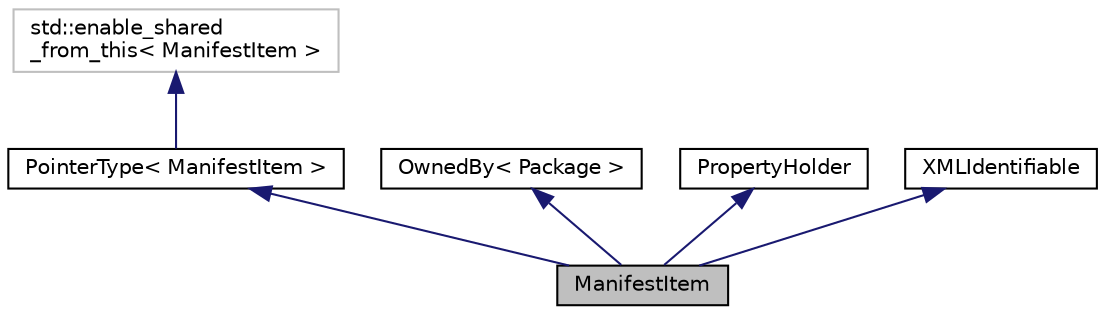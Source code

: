 digraph "ManifestItem"
{
  edge [fontname="Helvetica",fontsize="10",labelfontname="Helvetica",labelfontsize="10"];
  node [fontname="Helvetica",fontsize="10",shape=record];
  Node1 [label="ManifestItem",height=0.2,width=0.4,color="black", fillcolor="grey75", style="filled" fontcolor="black"];
  Node2 -> Node1 [dir="back",color="midnightblue",fontsize="10",style="solid",fontname="Helvetica"];
  Node2 [label="PointerType\< ManifestItem \>",height=0.2,width=0.4,color="black", fillcolor="white", style="filled",URL="$class_pointer_type.xhtml"];
  Node3 -> Node2 [dir="back",color="midnightblue",fontsize="10",style="solid",fontname="Helvetica"];
  Node3 [label="std::enable_shared\l_from_this\< ManifestItem \>",height=0.2,width=0.4,color="grey75", fillcolor="white", style="filled"];
  Node4 -> Node1 [dir="back",color="midnightblue",fontsize="10",style="solid",fontname="Helvetica"];
  Node4 [label="OwnedBy\< Package \>",height=0.2,width=0.4,color="black", fillcolor="white", style="filled",URL="$class_owned_by.xhtml"];
  Node5 -> Node1 [dir="back",color="midnightblue",fontsize="10",style="solid",fontname="Helvetica"];
  Node5 [label="PropertyHolder",height=0.2,width=0.4,color="black", fillcolor="white", style="filled",URL="$class_property_holder.xhtml"];
  Node6 -> Node1 [dir="back",color="midnightblue",fontsize="10",style="solid",fontname="Helvetica"];
  Node6 [label="XMLIdentifiable",height=0.2,width=0.4,color="black", fillcolor="white", style="filled",URL="$class_x_m_l_identifiable.xhtml"];
}
